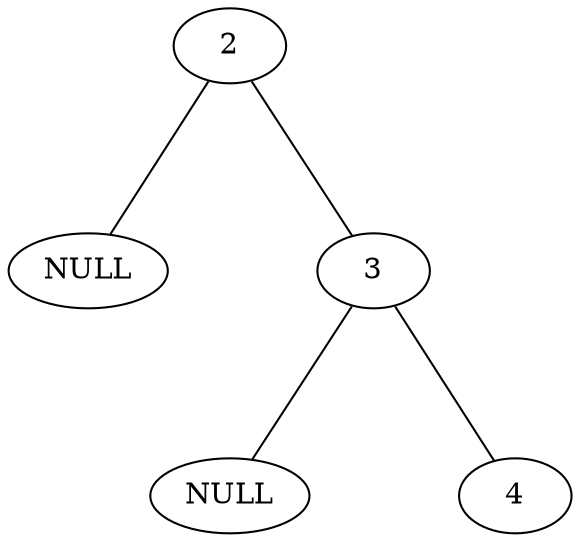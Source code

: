 strict graph {
nodesep=1;
ranksep=1
null2 [label="NULL"];
2 -- null2
null3 [label="NULL"];
3 -- null3
3 -- 4
2 -- 3
}
